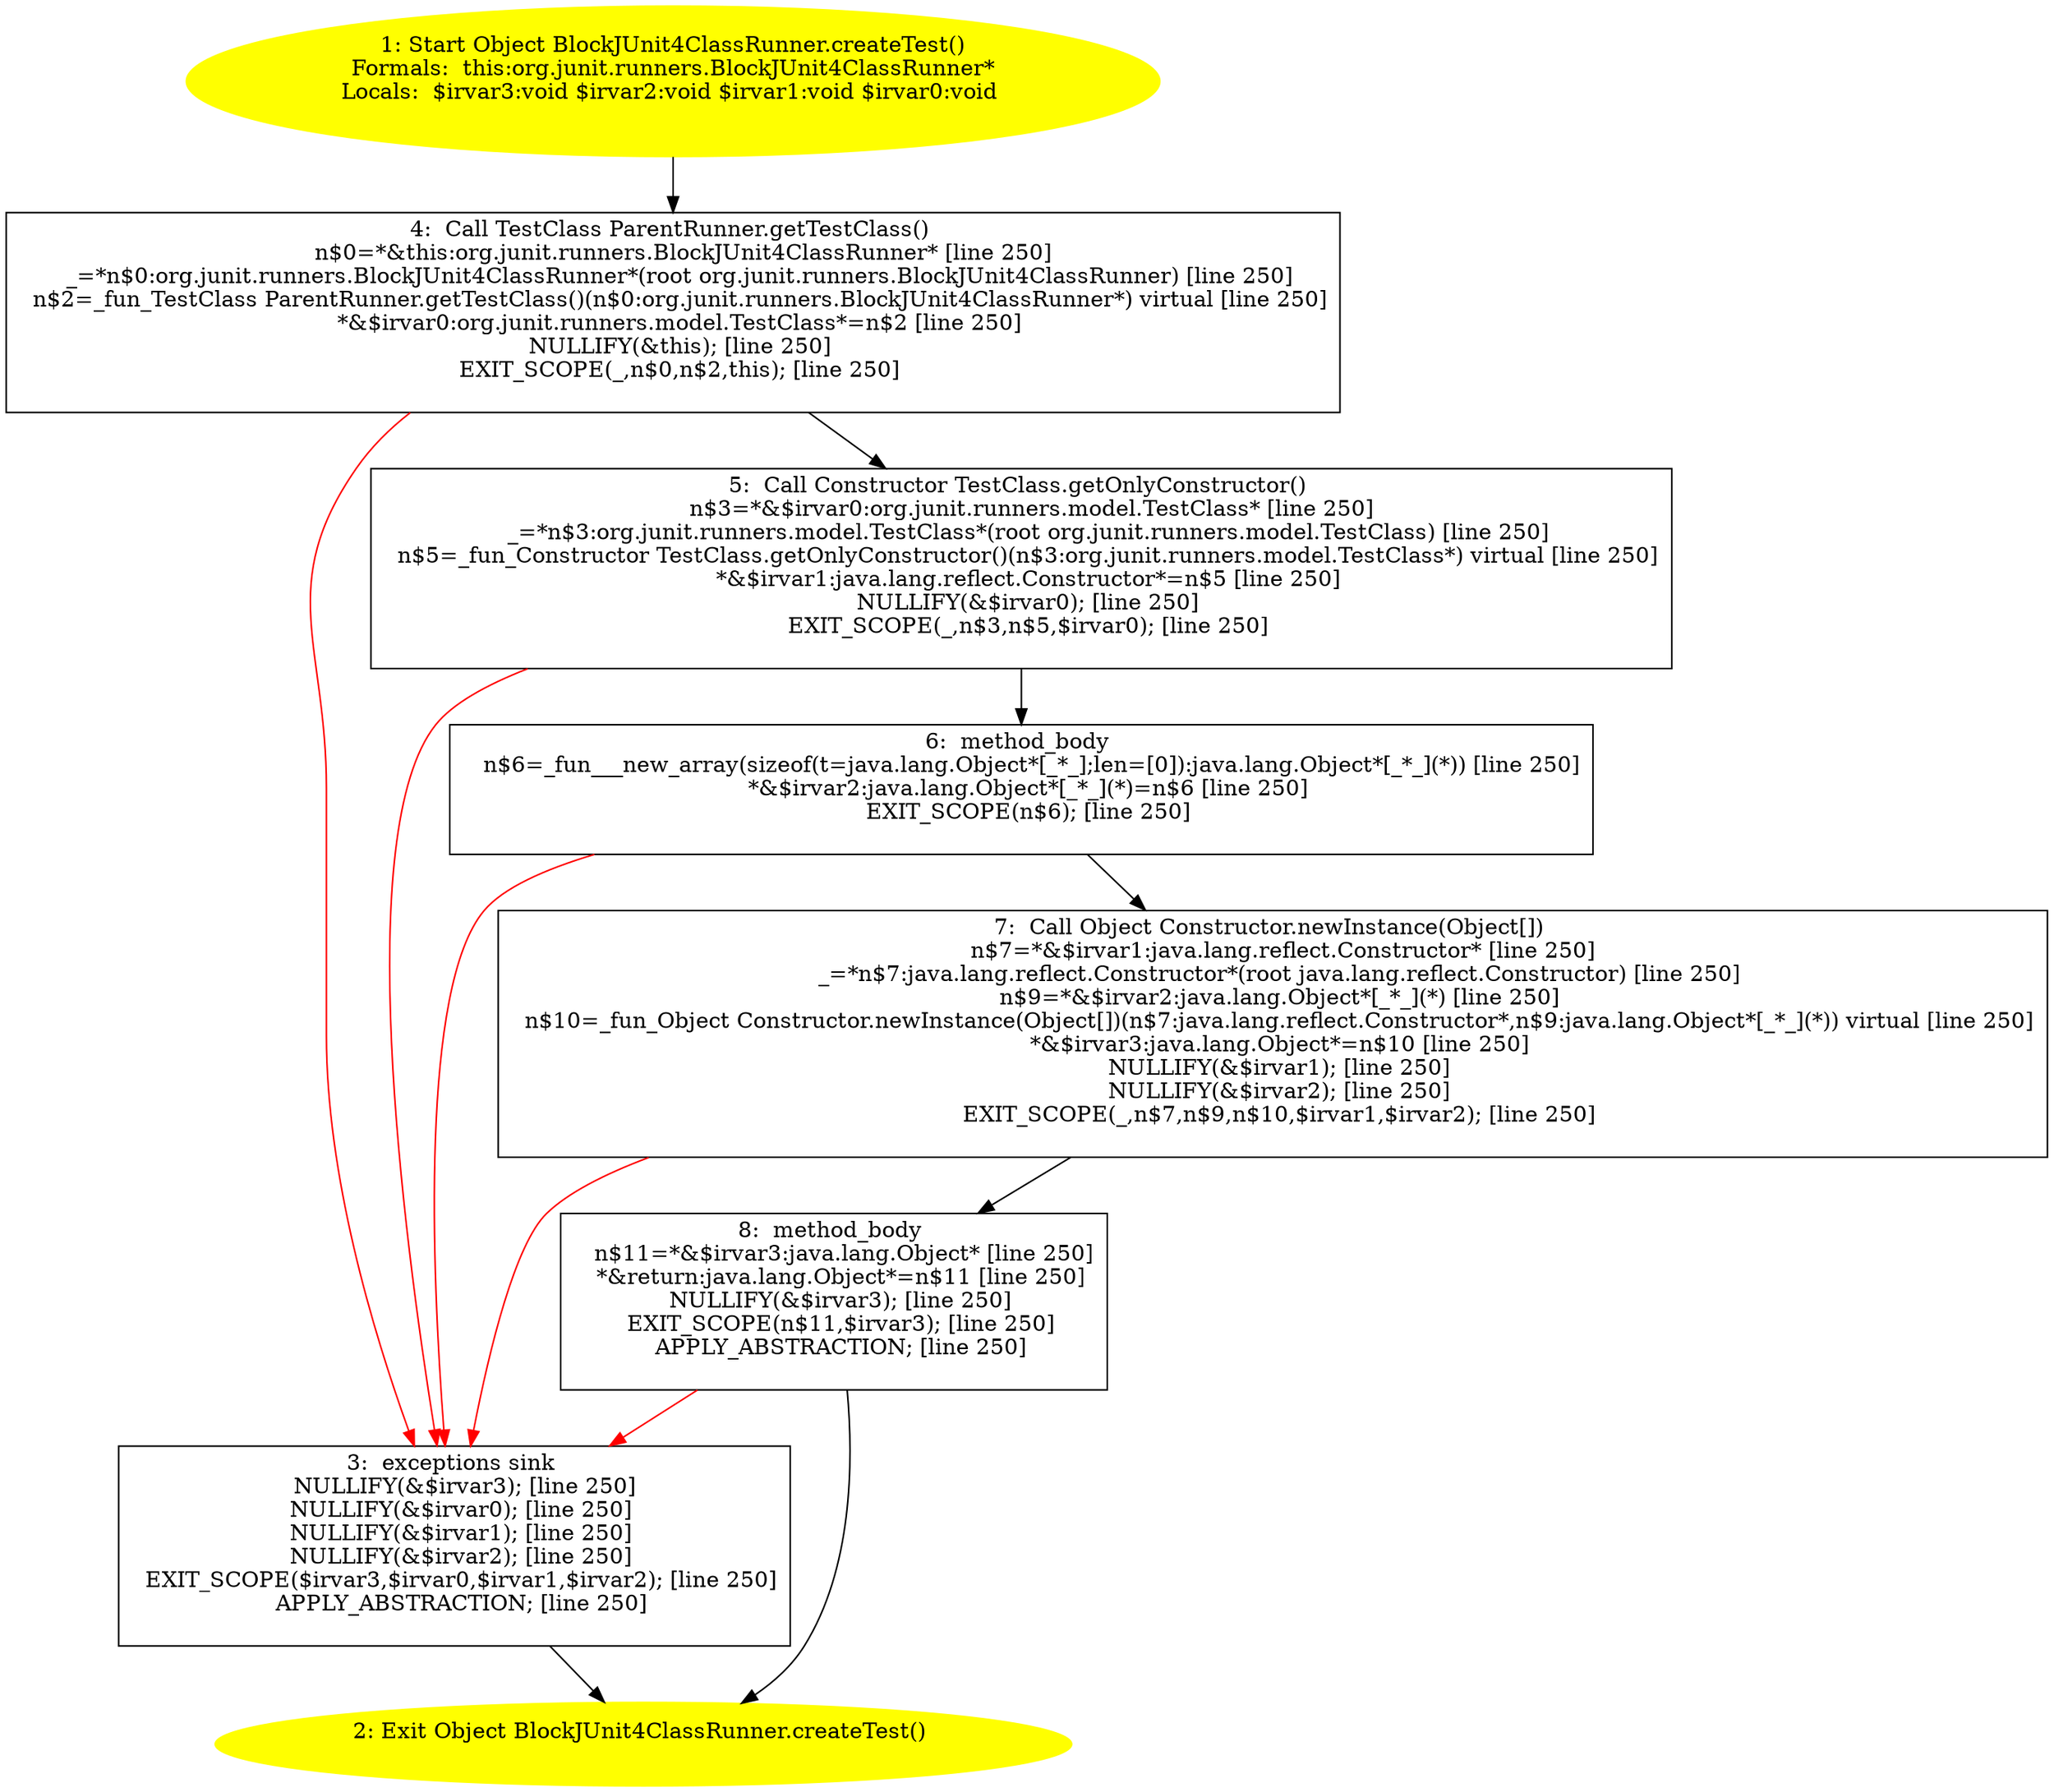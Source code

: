 /* @generated */
digraph cfg {
"org.junit.runners.BlockJUnit4ClassRunner.createTest():java.lang.Object.f491431fad25b1163e1179d900eae1db_1" [label="1: Start Object BlockJUnit4ClassRunner.createTest()\nFormals:  this:org.junit.runners.BlockJUnit4ClassRunner*\nLocals:  $irvar3:void $irvar2:void $irvar1:void $irvar0:void \n  " color=yellow style=filled]
	

	 "org.junit.runners.BlockJUnit4ClassRunner.createTest():java.lang.Object.f491431fad25b1163e1179d900eae1db_1" -> "org.junit.runners.BlockJUnit4ClassRunner.createTest():java.lang.Object.f491431fad25b1163e1179d900eae1db_4" ;
"org.junit.runners.BlockJUnit4ClassRunner.createTest():java.lang.Object.f491431fad25b1163e1179d900eae1db_2" [label="2: Exit Object BlockJUnit4ClassRunner.createTest() \n  " color=yellow style=filled]
	

"org.junit.runners.BlockJUnit4ClassRunner.createTest():java.lang.Object.f491431fad25b1163e1179d900eae1db_3" [label="3:  exceptions sink \n   NULLIFY(&$irvar3); [line 250]\n  NULLIFY(&$irvar0); [line 250]\n  NULLIFY(&$irvar1); [line 250]\n  NULLIFY(&$irvar2); [line 250]\n  EXIT_SCOPE($irvar3,$irvar0,$irvar1,$irvar2); [line 250]\n  APPLY_ABSTRACTION; [line 250]\n " shape="box"]
	

	 "org.junit.runners.BlockJUnit4ClassRunner.createTest():java.lang.Object.f491431fad25b1163e1179d900eae1db_3" -> "org.junit.runners.BlockJUnit4ClassRunner.createTest():java.lang.Object.f491431fad25b1163e1179d900eae1db_2" ;
"org.junit.runners.BlockJUnit4ClassRunner.createTest():java.lang.Object.f491431fad25b1163e1179d900eae1db_4" [label="4:  Call TestClass ParentRunner.getTestClass() \n   n$0=*&this:org.junit.runners.BlockJUnit4ClassRunner* [line 250]\n  _=*n$0:org.junit.runners.BlockJUnit4ClassRunner*(root org.junit.runners.BlockJUnit4ClassRunner) [line 250]\n  n$2=_fun_TestClass ParentRunner.getTestClass()(n$0:org.junit.runners.BlockJUnit4ClassRunner*) virtual [line 250]\n  *&$irvar0:org.junit.runners.model.TestClass*=n$2 [line 250]\n  NULLIFY(&this); [line 250]\n  EXIT_SCOPE(_,n$0,n$2,this); [line 250]\n " shape="box"]
	

	 "org.junit.runners.BlockJUnit4ClassRunner.createTest():java.lang.Object.f491431fad25b1163e1179d900eae1db_4" -> "org.junit.runners.BlockJUnit4ClassRunner.createTest():java.lang.Object.f491431fad25b1163e1179d900eae1db_5" ;
	 "org.junit.runners.BlockJUnit4ClassRunner.createTest():java.lang.Object.f491431fad25b1163e1179d900eae1db_4" -> "org.junit.runners.BlockJUnit4ClassRunner.createTest():java.lang.Object.f491431fad25b1163e1179d900eae1db_3" [color="red" ];
"org.junit.runners.BlockJUnit4ClassRunner.createTest():java.lang.Object.f491431fad25b1163e1179d900eae1db_5" [label="5:  Call Constructor TestClass.getOnlyConstructor() \n   n$3=*&$irvar0:org.junit.runners.model.TestClass* [line 250]\n  _=*n$3:org.junit.runners.model.TestClass*(root org.junit.runners.model.TestClass) [line 250]\n  n$5=_fun_Constructor TestClass.getOnlyConstructor()(n$3:org.junit.runners.model.TestClass*) virtual [line 250]\n  *&$irvar1:java.lang.reflect.Constructor*=n$5 [line 250]\n  NULLIFY(&$irvar0); [line 250]\n  EXIT_SCOPE(_,n$3,n$5,$irvar0); [line 250]\n " shape="box"]
	

	 "org.junit.runners.BlockJUnit4ClassRunner.createTest():java.lang.Object.f491431fad25b1163e1179d900eae1db_5" -> "org.junit.runners.BlockJUnit4ClassRunner.createTest():java.lang.Object.f491431fad25b1163e1179d900eae1db_6" ;
	 "org.junit.runners.BlockJUnit4ClassRunner.createTest():java.lang.Object.f491431fad25b1163e1179d900eae1db_5" -> "org.junit.runners.BlockJUnit4ClassRunner.createTest():java.lang.Object.f491431fad25b1163e1179d900eae1db_3" [color="red" ];
"org.junit.runners.BlockJUnit4ClassRunner.createTest():java.lang.Object.f491431fad25b1163e1179d900eae1db_6" [label="6:  method_body \n   n$6=_fun___new_array(sizeof(t=java.lang.Object*[_*_];len=[0]):java.lang.Object*[_*_](*)) [line 250]\n  *&$irvar2:java.lang.Object*[_*_](*)=n$6 [line 250]\n  EXIT_SCOPE(n$6); [line 250]\n " shape="box"]
	

	 "org.junit.runners.BlockJUnit4ClassRunner.createTest():java.lang.Object.f491431fad25b1163e1179d900eae1db_6" -> "org.junit.runners.BlockJUnit4ClassRunner.createTest():java.lang.Object.f491431fad25b1163e1179d900eae1db_7" ;
	 "org.junit.runners.BlockJUnit4ClassRunner.createTest():java.lang.Object.f491431fad25b1163e1179d900eae1db_6" -> "org.junit.runners.BlockJUnit4ClassRunner.createTest():java.lang.Object.f491431fad25b1163e1179d900eae1db_3" [color="red" ];
"org.junit.runners.BlockJUnit4ClassRunner.createTest():java.lang.Object.f491431fad25b1163e1179d900eae1db_7" [label="7:  Call Object Constructor.newInstance(Object[]) \n   n$7=*&$irvar1:java.lang.reflect.Constructor* [line 250]\n  _=*n$7:java.lang.reflect.Constructor*(root java.lang.reflect.Constructor) [line 250]\n  n$9=*&$irvar2:java.lang.Object*[_*_](*) [line 250]\n  n$10=_fun_Object Constructor.newInstance(Object[])(n$7:java.lang.reflect.Constructor*,n$9:java.lang.Object*[_*_](*)) virtual [line 250]\n  *&$irvar3:java.lang.Object*=n$10 [line 250]\n  NULLIFY(&$irvar1); [line 250]\n  NULLIFY(&$irvar2); [line 250]\n  EXIT_SCOPE(_,n$7,n$9,n$10,$irvar1,$irvar2); [line 250]\n " shape="box"]
	

	 "org.junit.runners.BlockJUnit4ClassRunner.createTest():java.lang.Object.f491431fad25b1163e1179d900eae1db_7" -> "org.junit.runners.BlockJUnit4ClassRunner.createTest():java.lang.Object.f491431fad25b1163e1179d900eae1db_8" ;
	 "org.junit.runners.BlockJUnit4ClassRunner.createTest():java.lang.Object.f491431fad25b1163e1179d900eae1db_7" -> "org.junit.runners.BlockJUnit4ClassRunner.createTest():java.lang.Object.f491431fad25b1163e1179d900eae1db_3" [color="red" ];
"org.junit.runners.BlockJUnit4ClassRunner.createTest():java.lang.Object.f491431fad25b1163e1179d900eae1db_8" [label="8:  method_body \n   n$11=*&$irvar3:java.lang.Object* [line 250]\n  *&return:java.lang.Object*=n$11 [line 250]\n  NULLIFY(&$irvar3); [line 250]\n  EXIT_SCOPE(n$11,$irvar3); [line 250]\n  APPLY_ABSTRACTION; [line 250]\n " shape="box"]
	

	 "org.junit.runners.BlockJUnit4ClassRunner.createTest():java.lang.Object.f491431fad25b1163e1179d900eae1db_8" -> "org.junit.runners.BlockJUnit4ClassRunner.createTest():java.lang.Object.f491431fad25b1163e1179d900eae1db_2" ;
	 "org.junit.runners.BlockJUnit4ClassRunner.createTest():java.lang.Object.f491431fad25b1163e1179d900eae1db_8" -> "org.junit.runners.BlockJUnit4ClassRunner.createTest():java.lang.Object.f491431fad25b1163e1179d900eae1db_3" [color="red" ];
}
